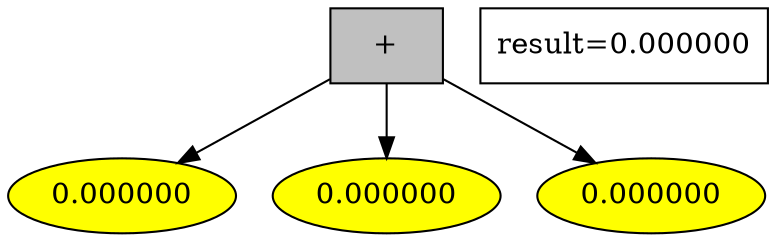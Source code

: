 digraph G {
1 [style = filled, label="+", shape = box, fillcolor="grey"];
1->0;
0 [style = filled, label="0.000000", fillcolor="yellow"];
1->2;
2 [style = filled, label="0.000000", fillcolor="yellow"];
1->3;
3 [style = filled, label="0.000000", fillcolor="yellow"];
"result=0.000000" [shape=box];
}
